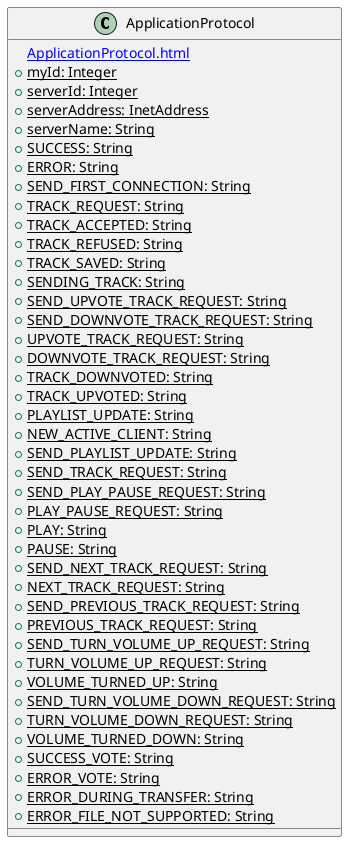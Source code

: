 @startuml

    class ApplicationProtocol {
        [[ApplicationProtocol.html]]
        {static} +myId: Integer
        {static} +serverId: Integer
        {static} +serverAddress: InetAddress
        {static} +serverName: String
        {static} +SUCCESS: String
        {static} +ERROR: String
        {static} +SEND_FIRST_CONNECTION: String
        {static} +TRACK_REQUEST: String
        {static} +TRACK_ACCEPTED: String
        {static} +TRACK_REFUSED: String
        {static} +TRACK_SAVED: String
        {static} +SENDING_TRACK: String
        {static} +SEND_UPVOTE_TRACK_REQUEST: String
        {static} +SEND_DOWNVOTE_TRACK_REQUEST: String
        {static} +UPVOTE_TRACK_REQUEST: String
        {static} +DOWNVOTE_TRACK_REQUEST: String
        {static} +TRACK_DOWNVOTED: String
        {static} +TRACK_UPVOTED: String
        {static} +PLAYLIST_UPDATE: String
        {static} +NEW_ACTIVE_CLIENT: String
        {static} +SEND_PLAYLIST_UPDATE: String
        {static} +SEND_TRACK_REQUEST: String
        {static} +SEND_PLAY_PAUSE_REQUEST: String
        {static} +PLAY_PAUSE_REQUEST: String
        {static} +PLAY: String
        {static} +PAUSE: String
        {static} +SEND_NEXT_TRACK_REQUEST: String
        {static} +NEXT_TRACK_REQUEST: String
        {static} +SEND_PREVIOUS_TRACK_REQUEST: String
        {static} +PREVIOUS_TRACK_REQUEST: String
        {static} +SEND_TURN_VOLUME_UP_REQUEST: String
        {static} +TURN_VOLUME_UP_REQUEST: String
        {static} +VOLUME_TURNED_UP: String
        {static} +SEND_TURN_VOLUME_DOWN_REQUEST: String
        {static} +TURN_VOLUME_DOWN_REQUEST: String
        {static} +VOLUME_TURNED_DOWN: String
        {static} +SUCCESS_VOTE: String
        {static} +ERROR_VOTE: String
        {static} +ERROR_DURING_TRANSFER: String
        {static} +ERROR_FILE_NOT_SUPPORTED: String
    }

@enduml
